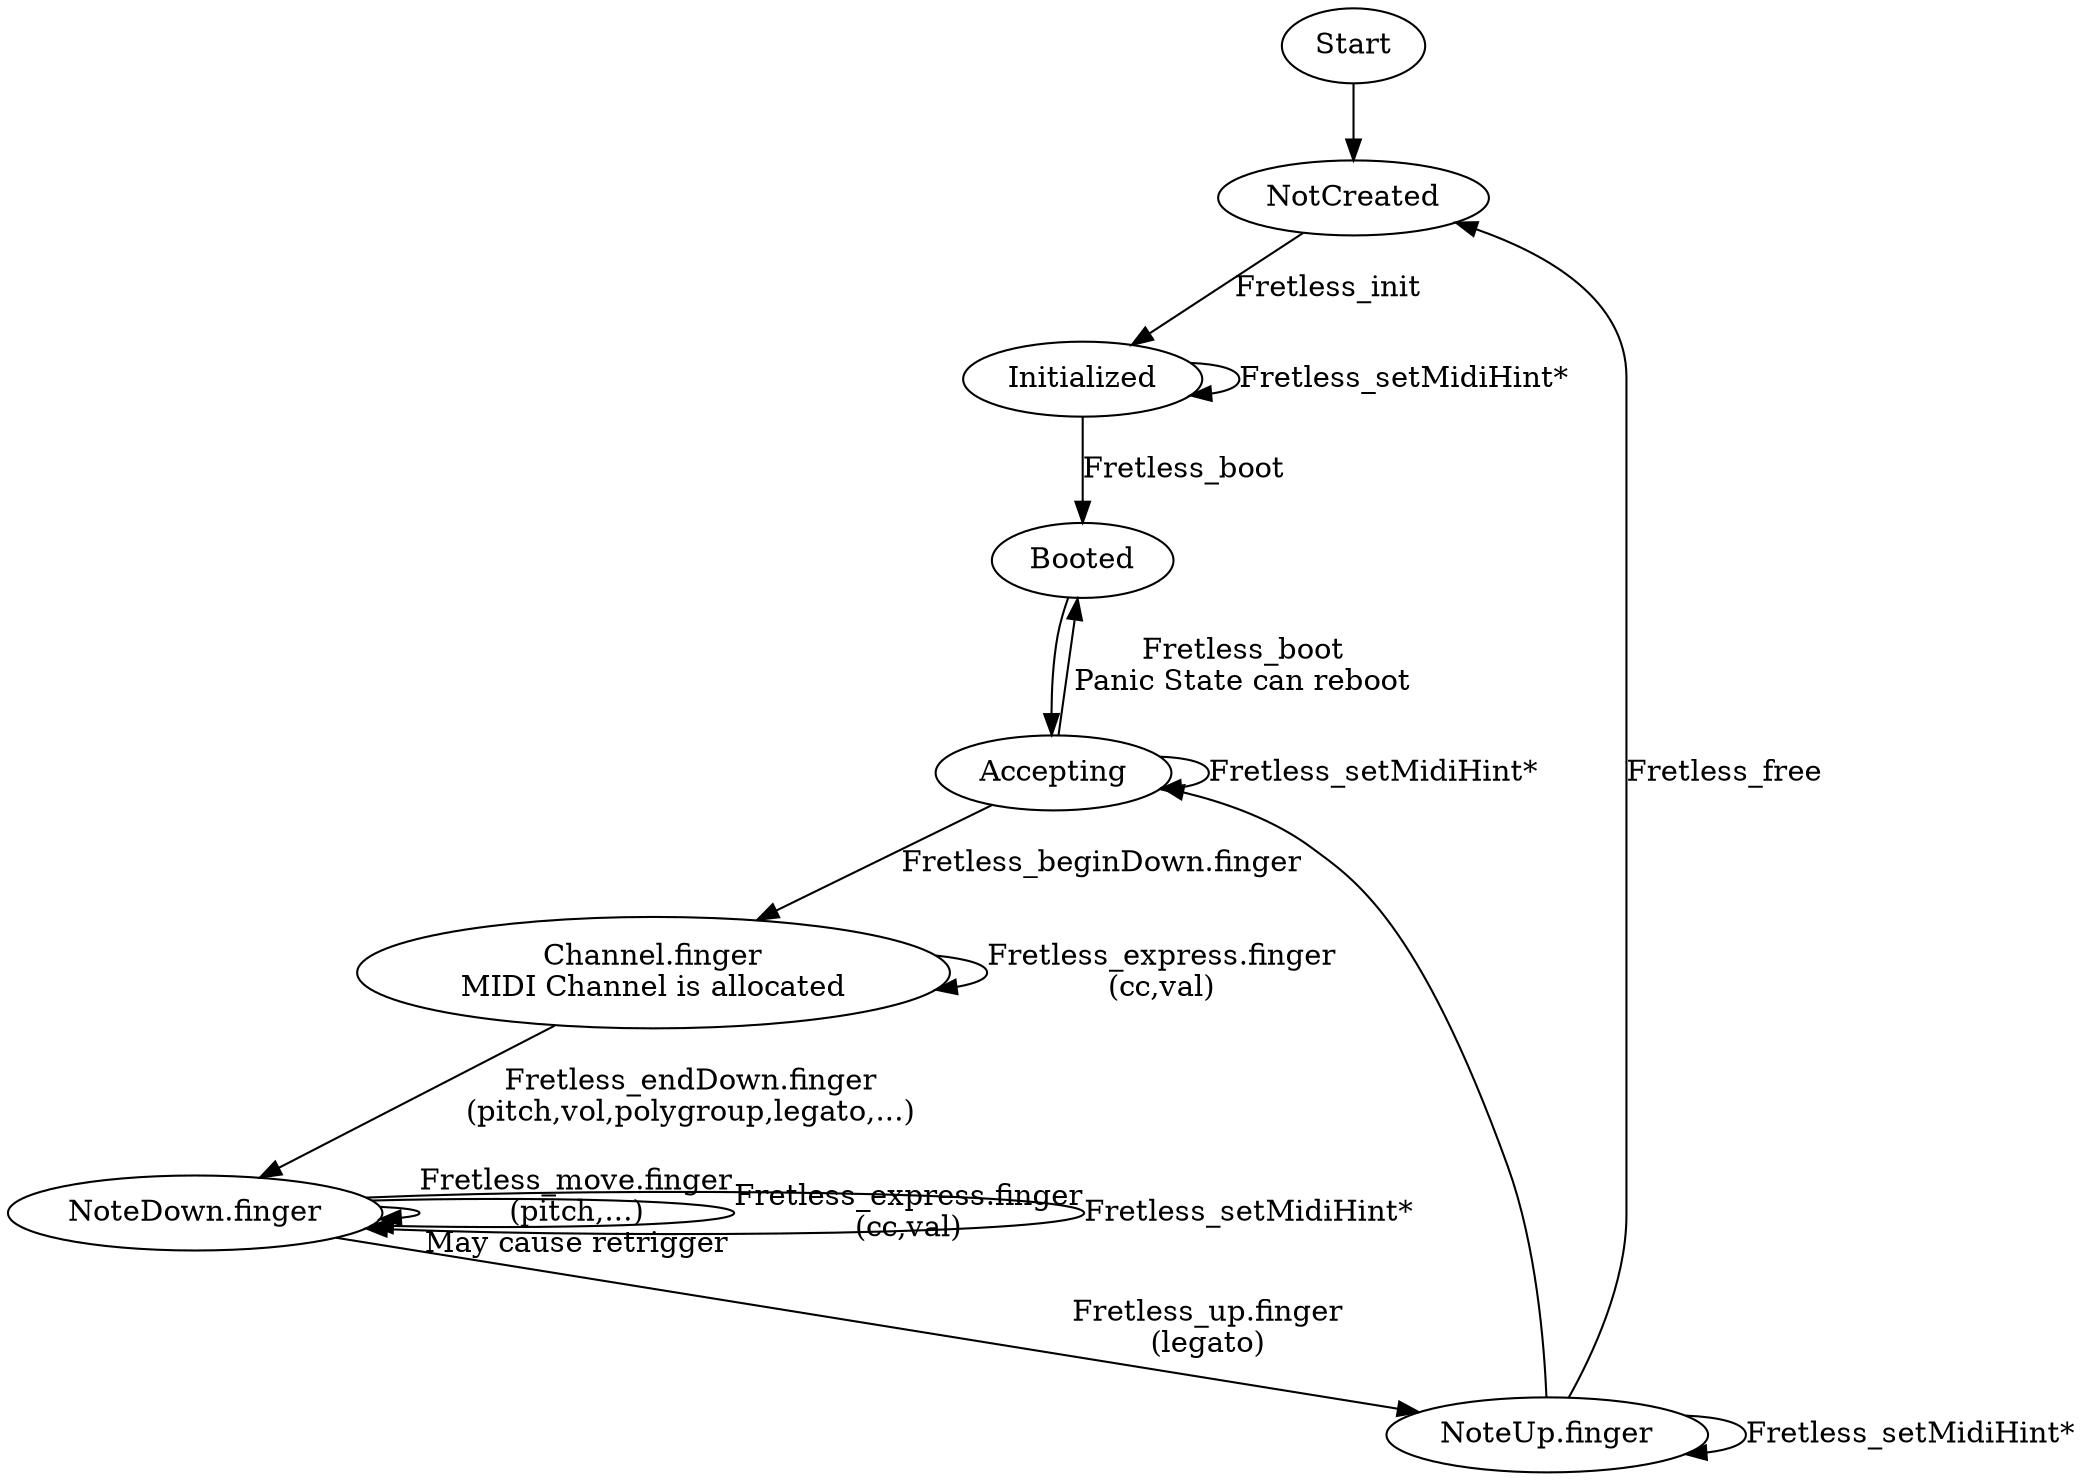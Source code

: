 digraph {
  start [label="Start"];
  notcreated [label="NotCreated"];
  initialized [label="Initialized"];
  boot [label="Booted"];
  accepting [label="Accepting"];
  channelallocated [label="Channel.finger\nMIDI Channel is allocated"];
  notedown [label="NoteDown.finger"];
  noteup [label="NoteUp.finger"];

  start -> notcreated;
  notcreated -> initialized [label="Fretless_init"];
  initialized -> boot [label="Fretless_boot"];
  boot -> accepting; 
  accepting -> channelallocated [label="Fretless_beginDown.finger"];
  channelallocated -> notedown [label="Fretless_endDown.finger\n(pitch,vol,polygroup,legato,...)"];
  channelallocated -> channelallocated [label="Fretless_express.finger\n(cc,val)"];
  notedown -> notedown [label="Fretless_move.finger\n(pitch,...)\nMay cause retrigger"];
  notedown -> notedown [label="Fretless_express.finger\n(cc,val)"];
  notedown -> noteup [label="Fretless_up.finger\n(legato)"];
  noteup -> accepting
  noteup -> notcreated [label="Fretless_free"];
  accepting -> boot [label="Fretless_boot\nPanic State can reboot"];
  initialized -> initialized [label="Fretless_setMidiHint*"];
  accepting -> accepting [label="Fretless_setMidiHint*"];
  notedown -> notedown [label="Fretless_setMidiHint*"];
  noteup -> noteup [label="Fretless_setMidiHint*"];
}
